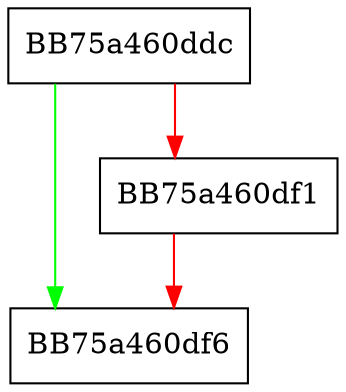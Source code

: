 digraph cachedCellSize {
  node [shape="box"];
  graph [splines=ortho];
  BB75a460ddc -> BB75a460df6 [color="green"];
  BB75a460ddc -> BB75a460df1 [color="red"];
  BB75a460df1 -> BB75a460df6 [color="red"];
}